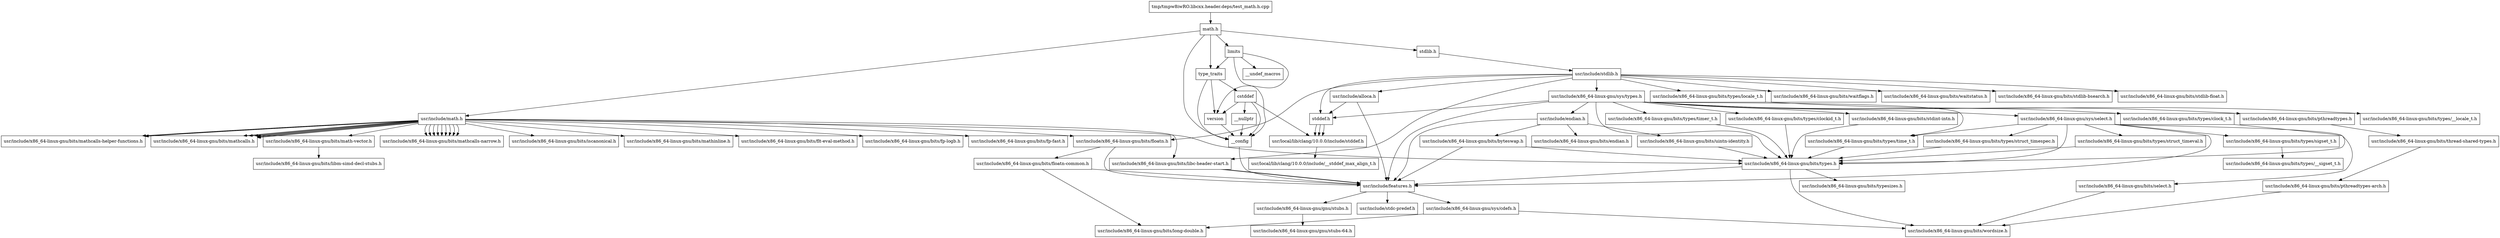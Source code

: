 digraph "dependencies" {
  header_1 [ shape="box", label="math.h"];
  header_0 [ shape="box", label="tmp/tmpw8iwRO.libcxx.header.deps/test_math.h.cpp"];
  header_2 [ shape="box", label="__config"];
  header_3 [ shape="box", label="usr/include/features.h"];
  header_4 [ shape="box", label="usr/include/stdc-predef.h"];
  header_5 [ shape="box", label="usr/include/x86_64-linux-gnu/sys/cdefs.h"];
  header_6 [ shape="box", label="usr/include/x86_64-linux-gnu/bits/wordsize.h"];
  header_7 [ shape="box", label="usr/include/x86_64-linux-gnu/bits/long-double.h"];
  header_8 [ shape="box", label="usr/include/x86_64-linux-gnu/gnu/stubs.h"];
  header_9 [ shape="box", label="usr/include/x86_64-linux-gnu/gnu/stubs-64.h"];
  header_11 [ shape="box", label="stdlib.h"];
  header_12 [ shape="box", label="usr/include/stdlib.h"];
  header_13 [ shape="box", label="usr/include/x86_64-linux-gnu/bits/libc-header-start.h"];
  header_14 [ shape="box", label="stddef.h"];
  header_15 [ shape="box", label="usr/local/lib/clang/10.0.0/include/stddef.h"];
  header_16 [ shape="box", label="usr/include/x86_64-linux-gnu/bits/waitflags.h"];
  header_17 [ shape="box", label="usr/include/x86_64-linux-gnu/bits/waitstatus.h"];
  header_18 [ shape="box", label="usr/include/x86_64-linux-gnu/bits/floatn.h"];
  header_19 [ shape="box", label="usr/include/x86_64-linux-gnu/bits/floatn-common.h"];
  header_20 [ shape="box", label="usr/include/x86_64-linux-gnu/bits/types/locale_t.h"];
  header_21 [ shape="box", label="usr/include/x86_64-linux-gnu/bits/types/__locale_t.h"];
  header_22 [ shape="box", label="usr/include/x86_64-linux-gnu/sys/types.h"];
  header_23 [ shape="box", label="usr/include/x86_64-linux-gnu/bits/types.h"];
  header_24 [ shape="box", label="usr/include/x86_64-linux-gnu/bits/typesizes.h"];
  header_25 [ shape="box", label="usr/include/x86_64-linux-gnu/bits/types/clock_t.h"];
  header_26 [ shape="box", label="usr/include/x86_64-linux-gnu/bits/types/clockid_t.h"];
  header_27 [ shape="box", label="usr/include/x86_64-linux-gnu/bits/types/time_t.h"];
  header_28 [ shape="box", label="usr/include/x86_64-linux-gnu/bits/types/timer_t.h"];
  header_29 [ shape="box", label="usr/include/x86_64-linux-gnu/bits/stdint-intn.h"];
  header_30 [ shape="box", label="usr/include/endian.h"];
  header_31 [ shape="box", label="usr/include/x86_64-linux-gnu/bits/endian.h"];
  header_32 [ shape="box", label="usr/include/x86_64-linux-gnu/bits/byteswap.h"];
  header_33 [ shape="box", label="usr/include/x86_64-linux-gnu/bits/uintn-identity.h"];
  header_34 [ shape="box", label="usr/include/x86_64-linux-gnu/sys/select.h"];
  header_35 [ shape="box", label="usr/include/x86_64-linux-gnu/bits/select.h"];
  header_36 [ shape="box", label="usr/include/x86_64-linux-gnu/bits/types/sigset_t.h"];
  header_37 [ shape="box", label="usr/include/x86_64-linux-gnu/bits/types/__sigset_t.h"];
  header_38 [ shape="box", label="usr/include/x86_64-linux-gnu/bits/types/struct_timeval.h"];
  header_39 [ shape="box", label="usr/include/x86_64-linux-gnu/bits/types/struct_timespec.h"];
  header_40 [ shape="box", label="usr/include/x86_64-linux-gnu/bits/pthreadtypes.h"];
  header_41 [ shape="box", label="usr/include/x86_64-linux-gnu/bits/thread-shared-types.h"];
  header_42 [ shape="box", label="usr/include/x86_64-linux-gnu/bits/pthreadtypes-arch.h"];
  header_43 [ shape="box", label="usr/include/alloca.h"];
  header_44 [ shape="box", label="usr/include/x86_64-linux-gnu/bits/stdlib-bsearch.h"];
  header_45 [ shape="box", label="usr/include/x86_64-linux-gnu/bits/stdlib-float.h"];
  header_46 [ shape="box", label="usr/include/math.h"];
  header_47 [ shape="box", label="usr/include/x86_64-linux-gnu/bits/math-vector.h"];
  header_48 [ shape="box", label="usr/include/x86_64-linux-gnu/bits/libm-simd-decl-stubs.h"];
  header_49 [ shape="box", label="usr/include/x86_64-linux-gnu/bits/flt-eval-method.h"];
  header_50 [ shape="box", label="usr/include/x86_64-linux-gnu/bits/fp-logb.h"];
  header_51 [ shape="box", label="usr/include/x86_64-linux-gnu/bits/fp-fast.h"];
  header_52 [ shape="box", label="usr/include/x86_64-linux-gnu/bits/mathcalls-helper-functions.h"];
  header_53 [ shape="box", label="usr/include/x86_64-linux-gnu/bits/mathcalls.h"];
  header_54 [ shape="box", label="usr/include/x86_64-linux-gnu/bits/mathcalls-narrow.h"];
  header_55 [ shape="box", label="usr/include/x86_64-linux-gnu/bits/iscanonical.h"];
  header_56 [ shape="box", label="usr/include/x86_64-linux-gnu/bits/mathinline.h"];
  header_57 [ shape="box", label="type_traits"];
  header_58 [ shape="box", label="cstddef"];
  header_59 [ shape="box", label="version"];
  header_60 [ shape="box", label="usr/local/lib/clang/10.0.0/include/__stddef_max_align_t.h"];
  header_61 [ shape="box", label="__nullptr"];
  header_62 [ shape="box", label="limits"];
  header_63 [ shape="box", label="__undef_macros"];
  header_40 -> header_41;
  header_57 -> header_2;
  header_57 -> header_58;
  header_57 -> header_59;
  header_14 -> header_15;
  header_14 -> header_15;
  header_14 -> header_15;
  header_18 -> header_3;
  header_18 -> header_19;
  header_28 -> header_23;
  header_30 -> header_3;
  header_30 -> header_31;
  header_30 -> header_32;
  header_30 -> header_33;
  header_59 -> header_2;
  header_25 -> header_23;
  header_58 -> header_2;
  header_58 -> header_59;
  header_58 -> header_15;
  header_58 -> header_61;
  header_35 -> header_6;
  header_12 -> header_13;
  header_12 -> header_14;
  header_12 -> header_16;
  header_12 -> header_17;
  header_12 -> header_18;
  header_12 -> header_20;
  header_12 -> header_22;
  header_12 -> header_43;
  header_12 -> header_44;
  header_12 -> header_45;
  header_43 -> header_3;
  header_43 -> header_14;
  header_36 -> header_37;
  header_2 -> header_3;
  header_22 -> header_3;
  header_22 -> header_23;
  header_22 -> header_25;
  header_22 -> header_26;
  header_22 -> header_27;
  header_22 -> header_28;
  header_22 -> header_14;
  header_22 -> header_29;
  header_22 -> header_30;
  header_22 -> header_34;
  header_22 -> header_40;
  header_47 -> header_48;
  header_38 -> header_23;
  header_15 -> header_60;
  header_33 -> header_23;
  header_0 -> header_1;
  header_29 -> header_23;
  header_32 -> header_3;
  header_32 -> header_23;
  header_34 -> header_3;
  header_34 -> header_23;
  header_34 -> header_35;
  header_34 -> header_36;
  header_34 -> header_27;
  header_34 -> header_38;
  header_34 -> header_39;
  header_11 -> header_12;
  header_3 -> header_4;
  header_3 -> header_5;
  header_3 -> header_8;
  header_27 -> header_23;
  header_41 -> header_42;
  header_46 -> header_13;
  header_46 -> header_23;
  header_46 -> header_47;
  header_46 -> header_18;
  header_46 -> header_49;
  header_46 -> header_50;
  header_46 -> header_51;
  header_46 -> header_52;
  header_46 -> header_53;
  header_46 -> header_52;
  header_46 -> header_53;
  header_46 -> header_52;
  header_46 -> header_53;
  header_46 -> header_53;
  header_46 -> header_53;
  header_46 -> header_53;
  header_46 -> header_53;
  header_46 -> header_54;
  header_46 -> header_54;
  header_46 -> header_54;
  header_46 -> header_54;
  header_46 -> header_54;
  header_46 -> header_54;
  header_46 -> header_54;
  header_46 -> header_54;
  header_46 -> header_54;
  header_46 -> header_55;
  header_46 -> header_56;
  header_13 -> header_3;
  header_13 -> header_3;
  header_23 -> header_3;
  header_23 -> header_6;
  header_23 -> header_24;
  header_1 -> header_2;
  header_1 -> header_11;
  header_1 -> header_46;
  header_1 -> header_57;
  header_1 -> header_62;
  header_19 -> header_3;
  header_19 -> header_7;
  header_20 -> header_21;
  header_26 -> header_23;
  header_42 -> header_6;
  header_61 -> header_2;
  header_62 -> header_2;
  header_62 -> header_57;
  header_62 -> header_63;
  header_62 -> header_59;
  header_5 -> header_6;
  header_5 -> header_7;
  header_8 -> header_9;
  header_39 -> header_23;
}
